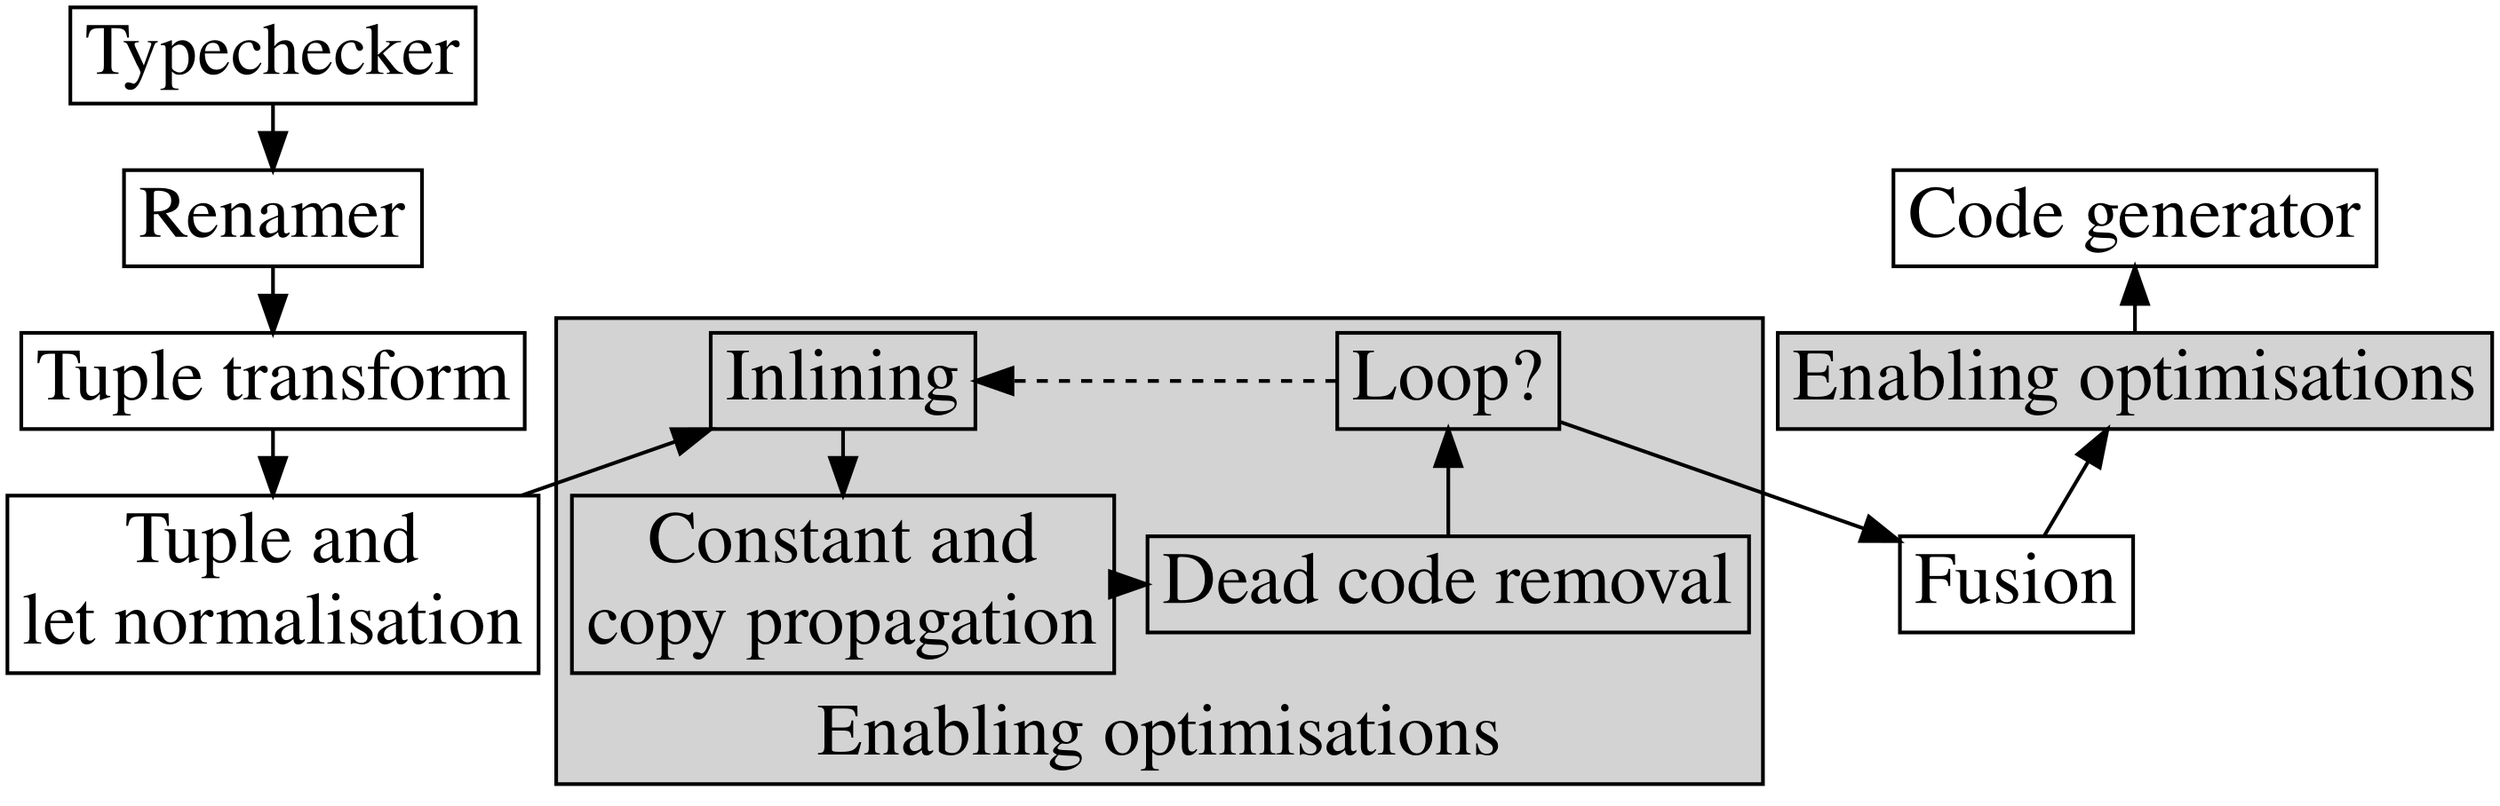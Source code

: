digraph G
{
        rankdir = TD;
        compound=true;
        penwidth=2;
        node [fontname="Times Roman", shape=rectangle, fontsize=40, penwidth=2]
        edge [color=black, fontname="Times Roman", weight=100, penwidth=2, arrowsize=2]

        Typechecker []
        Renamer []
        Fusion []
        Output [label="Code generator"]
        TupleTransform [label="Tuple transform"]
        Normalisation [label="Tuple and\nlet normalisation"]
        EnablingOpts [label="Enabling optimisations", style=filled]

        {rank=same; Fusion Normalisation}
        {rank=same; Output Renamer}
        {rank=same; TupleTransform EnablingOpts}

        subgraph clusterEnabling {
                Inlining []
                rank="same"
                style=filled
                Inlining
                DeadCodeRemoval [label="Dead code removal"]
                ConstProp [label="Constant and\ncopy propagation"]
                Loop [label="Loop?"]
                {rank=same; Inlining Loop}
                {rank=same; ConstProp DeadCodeRemoval}
                Inlining->ConstProp->DeadCodeRemoval->Loop
                Loop->Inlining[style=dashed]
                label="Enabling optimisations"
                labelloc=b
                fontname="Times Roman"
                fontsize=40
        }



        Typechecker->Renamer->TupleTransform->Normalisation->Inlining
        Loop->Fusion->EnablingOpts->Output
}
